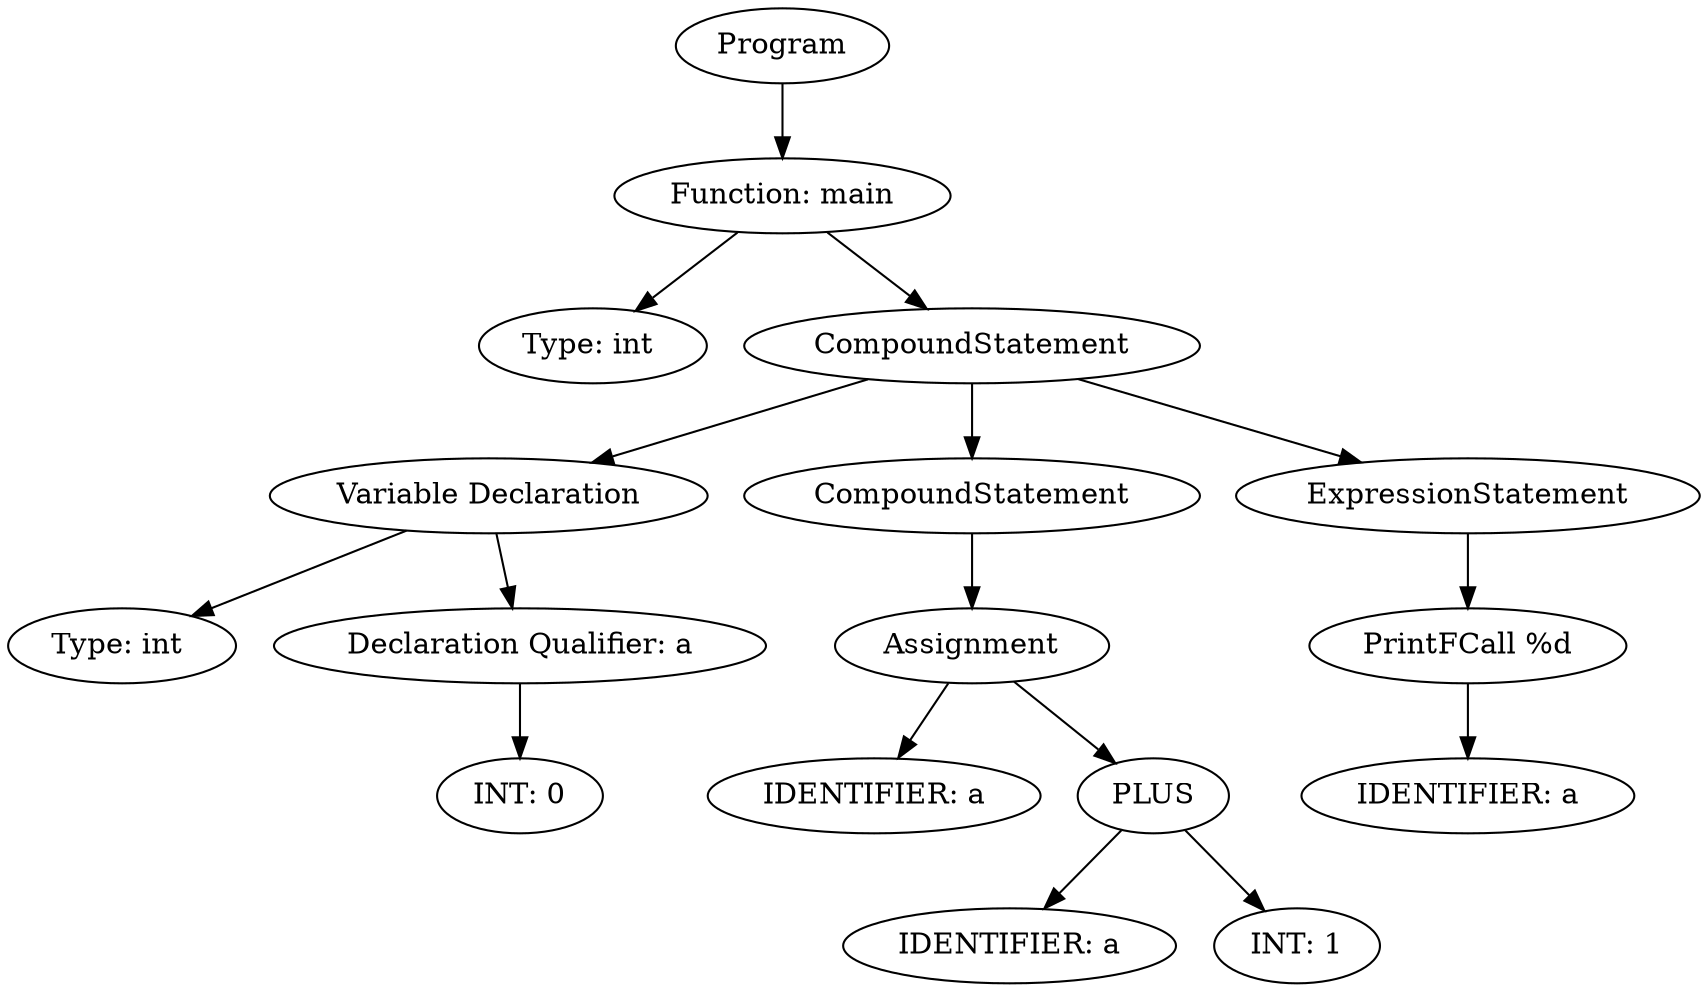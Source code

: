 digraph ExpressionGraph {
4413384784 [label="Program"];
4413384784 -> 4413383184;
4413383184 [label="Function: main"];
4413383184 -> 4413382992;
4413382992 [label="Type: int "];
4413383184 -> 4413382864;
4413382864 [label="CompoundStatement"];
4413382864 -> 4413382672;
4413382672 [label="Variable Declaration"];
4413382672 -> 4413384272;
4413384272 [label="Type: int "];
4413382672 -> 4413384080;
4413384080 [label="Declaration Qualifier: a"];
4413384080 -> 4413384144;
4413384144 [label="INT: 0"];
4413382864 -> 4413240464;
4413240464 [label="CompoundStatement"];
4413240464 -> 4413383696;
4413383696 [label="Assignment"];
4413383696 -> 4413382800;
4413382800 [label="IDENTIFIER: a"];
4413383696 -> 4413382736;
4413382736 [label="PLUS"];
4413382736 -> 4406311440;
4413382736 -> 4413383248;
4406311440 [label="IDENTIFIER: a"];
4413383248 [label="INT: 1"];
4413382864 -> 4413383824;
4413383824 [label="ExpressionStatement"];
4413383824 -> 4413240144;
4413240144 [label="PrintFCall %d"];
4413240144 -> 4413239696;
4413239696 [label="IDENTIFIER: a"];
}
